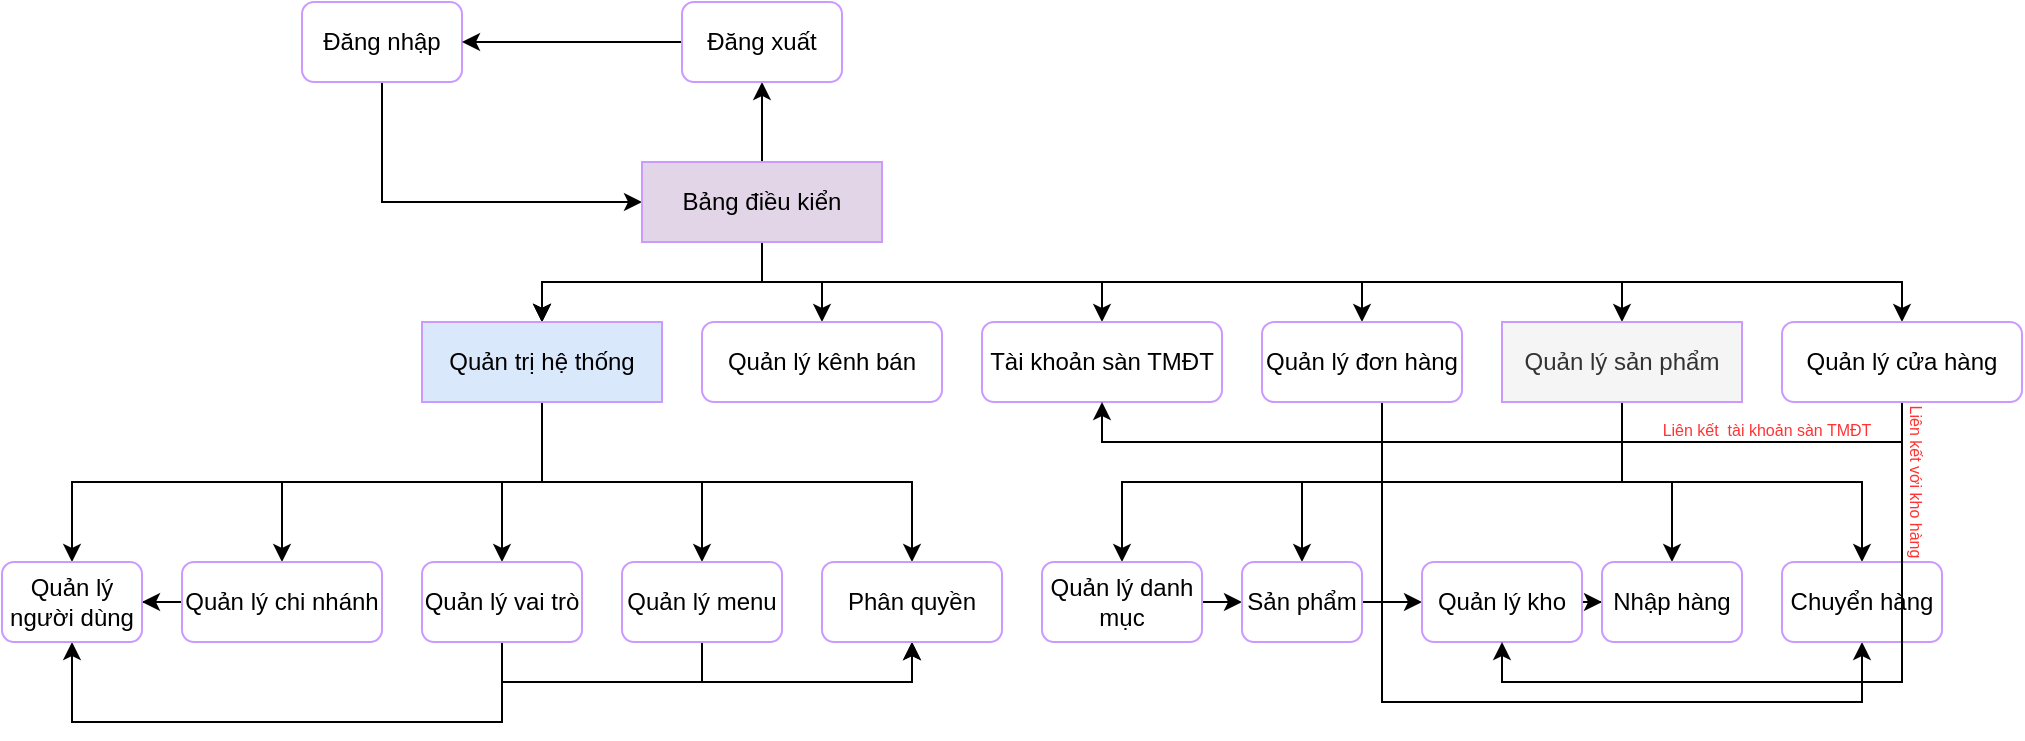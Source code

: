 <mxfile version="20.6.0" type="github">
  <diagram id="prtHgNgQTEPvFCAcTncT" name="Page-1">
    <mxGraphModel dx="1422" dy="697" grid="1" gridSize="10" guides="1" tooltips="1" connect="1" arrows="1" fold="1" page="1" pageScale="1" pageWidth="827" pageHeight="1169" math="0" shadow="0">
      <root>
        <mxCell id="0" />
        <mxCell id="1" parent="0" />
        <mxCell id="GJJw_y2U5pg4ykDyZTBh-6" style="edgeStyle=orthogonalEdgeStyle;rounded=0;orthogonalLoop=1;jettySize=auto;html=1;exitX=0.5;exitY=1;exitDx=0;exitDy=0;entryX=0;entryY=0.5;entryDx=0;entryDy=0;" edge="1" parent="1" source="GJJw_y2U5pg4ykDyZTBh-2" target="GJJw_y2U5pg4ykDyZTBh-3">
          <mxGeometry relative="1" as="geometry" />
        </mxCell>
        <mxCell id="GJJw_y2U5pg4ykDyZTBh-2" value="Đăng nhập" style="rounded=1;whiteSpace=wrap;html=1;strokeColor=#CC99FF;" vertex="1" parent="1">
          <mxGeometry x="150" y="40" width="80" height="40" as="geometry" />
        </mxCell>
        <mxCell id="GJJw_y2U5pg4ykDyZTBh-5" value="" style="edgeStyle=orthogonalEdgeStyle;rounded=0;orthogonalLoop=1;jettySize=auto;html=1;" edge="1" parent="1" source="GJJw_y2U5pg4ykDyZTBh-3" target="GJJw_y2U5pg4ykDyZTBh-4">
          <mxGeometry relative="1" as="geometry" />
        </mxCell>
        <mxCell id="GJJw_y2U5pg4ykDyZTBh-11" value="" style="edgeStyle=orthogonalEdgeStyle;rounded=0;orthogonalLoop=1;jettySize=auto;html=1;" edge="1" parent="1" source="GJJw_y2U5pg4ykDyZTBh-3" target="GJJw_y2U5pg4ykDyZTBh-10">
          <mxGeometry relative="1" as="geometry" />
        </mxCell>
        <mxCell id="GJJw_y2U5pg4ykDyZTBh-12" value="" style="edgeStyle=orthogonalEdgeStyle;rounded=0;orthogonalLoop=1;jettySize=auto;html=1;" edge="1" parent="1" source="GJJw_y2U5pg4ykDyZTBh-3" target="GJJw_y2U5pg4ykDyZTBh-10">
          <mxGeometry relative="1" as="geometry" />
        </mxCell>
        <mxCell id="GJJw_y2U5pg4ykDyZTBh-13" value="" style="edgeStyle=orthogonalEdgeStyle;rounded=0;orthogonalLoop=1;jettySize=auto;html=1;" edge="1" parent="1" source="GJJw_y2U5pg4ykDyZTBh-3" target="GJJw_y2U5pg4ykDyZTBh-10">
          <mxGeometry relative="1" as="geometry" />
        </mxCell>
        <mxCell id="GJJw_y2U5pg4ykDyZTBh-16" style="edgeStyle=orthogonalEdgeStyle;rounded=0;orthogonalLoop=1;jettySize=auto;html=1;exitX=0.5;exitY=1;exitDx=0;exitDy=0;" edge="1" parent="1" source="GJJw_y2U5pg4ykDyZTBh-3" target="GJJw_y2U5pg4ykDyZTBh-15">
          <mxGeometry relative="1" as="geometry" />
        </mxCell>
        <mxCell id="GJJw_y2U5pg4ykDyZTBh-18" style="edgeStyle=orthogonalEdgeStyle;rounded=0;orthogonalLoop=1;jettySize=auto;html=1;exitX=0.5;exitY=1;exitDx=0;exitDy=0;entryX=0.5;entryY=0;entryDx=0;entryDy=0;" edge="1" parent="1" source="GJJw_y2U5pg4ykDyZTBh-3" target="GJJw_y2U5pg4ykDyZTBh-17">
          <mxGeometry relative="1" as="geometry">
            <mxPoint x="594" y="200" as="targetPoint" />
          </mxGeometry>
        </mxCell>
        <mxCell id="GJJw_y2U5pg4ykDyZTBh-35" style="edgeStyle=orthogonalEdgeStyle;rounded=0;orthogonalLoop=1;jettySize=auto;html=1;exitX=0.5;exitY=1;exitDx=0;exitDy=0;" edge="1" parent="1" source="GJJw_y2U5pg4ykDyZTBh-3" target="GJJw_y2U5pg4ykDyZTBh-34">
          <mxGeometry relative="1" as="geometry" />
        </mxCell>
        <mxCell id="GJJw_y2U5pg4ykDyZTBh-37" style="edgeStyle=orthogonalEdgeStyle;rounded=0;orthogonalLoop=1;jettySize=auto;html=1;exitX=0.5;exitY=1;exitDx=0;exitDy=0;" edge="1" parent="1" source="GJJw_y2U5pg4ykDyZTBh-3" target="GJJw_y2U5pg4ykDyZTBh-36">
          <mxGeometry relative="1" as="geometry" />
        </mxCell>
        <mxCell id="GJJw_y2U5pg4ykDyZTBh-58" style="edgeStyle=orthogonalEdgeStyle;rounded=0;orthogonalLoop=1;jettySize=auto;html=1;exitX=0.5;exitY=1;exitDx=0;exitDy=0;" edge="1" parent="1" source="GJJw_y2U5pg4ykDyZTBh-3" target="GJJw_y2U5pg4ykDyZTBh-57">
          <mxGeometry relative="1" as="geometry" />
        </mxCell>
        <mxCell id="GJJw_y2U5pg4ykDyZTBh-3" value="Bảng điều kiển" style="rounded=0;whiteSpace=wrap;html=1;fillColor=#e1d5e7;strokeColor=#CC99FF;" vertex="1" parent="1">
          <mxGeometry x="320" y="120" width="120" height="40" as="geometry" />
        </mxCell>
        <mxCell id="GJJw_y2U5pg4ykDyZTBh-7" style="edgeStyle=orthogonalEdgeStyle;rounded=0;orthogonalLoop=1;jettySize=auto;html=1;exitX=0;exitY=0.5;exitDx=0;exitDy=0;entryX=1;entryY=0.5;entryDx=0;entryDy=0;" edge="1" parent="1" source="GJJw_y2U5pg4ykDyZTBh-4" target="GJJw_y2U5pg4ykDyZTBh-2">
          <mxGeometry relative="1" as="geometry" />
        </mxCell>
        <mxCell id="GJJw_y2U5pg4ykDyZTBh-4" value="Đăng xuất" style="rounded=1;whiteSpace=wrap;html=1;strokeColor=#CC99FF;" vertex="1" parent="1">
          <mxGeometry x="340" y="40" width="80" height="40" as="geometry" />
        </mxCell>
        <mxCell id="GJJw_y2U5pg4ykDyZTBh-21" style="edgeStyle=orthogonalEdgeStyle;rounded=0;orthogonalLoop=1;jettySize=auto;html=1;exitX=0.5;exitY=1;exitDx=0;exitDy=0;entryX=0.5;entryY=0;entryDx=0;entryDy=0;" edge="1" parent="1" source="GJJw_y2U5pg4ykDyZTBh-10" target="GJJw_y2U5pg4ykDyZTBh-19">
          <mxGeometry relative="1" as="geometry" />
        </mxCell>
        <mxCell id="GJJw_y2U5pg4ykDyZTBh-22" style="edgeStyle=orthogonalEdgeStyle;rounded=0;orthogonalLoop=1;jettySize=auto;html=1;exitX=0.5;exitY=1;exitDx=0;exitDy=0;entryX=0.5;entryY=0;entryDx=0;entryDy=0;" edge="1" parent="1" source="GJJw_y2U5pg4ykDyZTBh-10" target="GJJw_y2U5pg4ykDyZTBh-20">
          <mxGeometry relative="1" as="geometry" />
        </mxCell>
        <mxCell id="GJJw_y2U5pg4ykDyZTBh-25" style="edgeStyle=orthogonalEdgeStyle;rounded=0;orthogonalLoop=1;jettySize=auto;html=1;exitX=0.5;exitY=1;exitDx=0;exitDy=0;entryX=0.5;entryY=0;entryDx=0;entryDy=0;" edge="1" parent="1" source="GJJw_y2U5pg4ykDyZTBh-10" target="GJJw_y2U5pg4ykDyZTBh-23">
          <mxGeometry relative="1" as="geometry" />
        </mxCell>
        <mxCell id="GJJw_y2U5pg4ykDyZTBh-27" style="edgeStyle=orthogonalEdgeStyle;rounded=0;orthogonalLoop=1;jettySize=auto;html=1;exitX=0.5;exitY=1;exitDx=0;exitDy=0;" edge="1" parent="1" source="GJJw_y2U5pg4ykDyZTBh-10" target="GJJw_y2U5pg4ykDyZTBh-26">
          <mxGeometry relative="1" as="geometry" />
        </mxCell>
        <mxCell id="GJJw_y2U5pg4ykDyZTBh-31" style="edgeStyle=orthogonalEdgeStyle;rounded=0;orthogonalLoop=1;jettySize=auto;html=1;exitX=0.5;exitY=1;exitDx=0;exitDy=0;entryX=0.5;entryY=0;entryDx=0;entryDy=0;" edge="1" parent="1" source="GJJw_y2U5pg4ykDyZTBh-10" target="GJJw_y2U5pg4ykDyZTBh-30">
          <mxGeometry relative="1" as="geometry" />
        </mxCell>
        <mxCell id="GJJw_y2U5pg4ykDyZTBh-10" value="Quản trị hệ thống" style="rounded=0;whiteSpace=wrap;html=1;fillColor=#dae8fc;strokeColor=#CC99FF;" vertex="1" parent="1">
          <mxGeometry x="210" y="200" width="120" height="40" as="geometry" />
        </mxCell>
        <mxCell id="GJJw_y2U5pg4ykDyZTBh-15" value="Quản lý kênh bán" style="rounded=1;whiteSpace=wrap;html=1;strokeColor=#CC99FF;" vertex="1" parent="1">
          <mxGeometry x="350" y="200" width="120" height="40" as="geometry" />
        </mxCell>
        <mxCell id="GJJw_y2U5pg4ykDyZTBh-17" value="Tài khoản sàn TMĐT" style="rounded=1;whiteSpace=wrap;html=1;strokeColor=#CC99FF;" vertex="1" parent="1">
          <mxGeometry x="490" y="200" width="120" height="40" as="geometry" />
        </mxCell>
        <mxCell id="GJJw_y2U5pg4ykDyZTBh-45" style="edgeStyle=orthogonalEdgeStyle;rounded=0;orthogonalLoop=1;jettySize=auto;html=1;exitX=0;exitY=0.5;exitDx=0;exitDy=0;" edge="1" parent="1" source="GJJw_y2U5pg4ykDyZTBh-19" target="GJJw_y2U5pg4ykDyZTBh-30">
          <mxGeometry relative="1" as="geometry" />
        </mxCell>
        <mxCell id="GJJw_y2U5pg4ykDyZTBh-19" value="Quản lý chi nhánh" style="rounded=1;whiteSpace=wrap;html=1;strokeColor=#CC99FF;" vertex="1" parent="1">
          <mxGeometry x="90" y="320" width="100" height="40" as="geometry" />
        </mxCell>
        <mxCell id="GJJw_y2U5pg4ykDyZTBh-28" style="edgeStyle=orthogonalEdgeStyle;rounded=0;orthogonalLoop=1;jettySize=auto;html=1;exitX=0.5;exitY=1;exitDx=0;exitDy=0;entryX=0.5;entryY=1;entryDx=0;entryDy=0;" edge="1" parent="1" source="GJJw_y2U5pg4ykDyZTBh-20" target="GJJw_y2U5pg4ykDyZTBh-26">
          <mxGeometry relative="1" as="geometry" />
        </mxCell>
        <mxCell id="GJJw_y2U5pg4ykDyZTBh-71" style="edgeStyle=orthogonalEdgeStyle;rounded=0;orthogonalLoop=1;jettySize=auto;html=1;exitX=0.5;exitY=1;exitDx=0;exitDy=0;entryX=0.5;entryY=1;entryDx=0;entryDy=0;fontSize=8;fontColor=#FF3333;" edge="1" parent="1" source="GJJw_y2U5pg4ykDyZTBh-20" target="GJJw_y2U5pg4ykDyZTBh-30">
          <mxGeometry relative="1" as="geometry">
            <Array as="points">
              <mxPoint x="250" y="400" />
              <mxPoint x="35" y="400" />
            </Array>
          </mxGeometry>
        </mxCell>
        <mxCell id="GJJw_y2U5pg4ykDyZTBh-20" value="Quản lý vai trò" style="rounded=1;whiteSpace=wrap;html=1;strokeColor=#CC99FF;" vertex="1" parent="1">
          <mxGeometry x="210" y="320" width="80" height="40" as="geometry" />
        </mxCell>
        <mxCell id="GJJw_y2U5pg4ykDyZTBh-29" style="edgeStyle=orthogonalEdgeStyle;rounded=0;orthogonalLoop=1;jettySize=auto;html=1;exitX=0.5;exitY=1;exitDx=0;exitDy=0;entryX=0.5;entryY=1;entryDx=0;entryDy=0;" edge="1" parent="1" source="GJJw_y2U5pg4ykDyZTBh-23" target="GJJw_y2U5pg4ykDyZTBh-26">
          <mxGeometry relative="1" as="geometry" />
        </mxCell>
        <mxCell id="GJJw_y2U5pg4ykDyZTBh-23" value="Quản lý menu" style="rounded=1;whiteSpace=wrap;html=1;strokeColor=#CC99FF;" vertex="1" parent="1">
          <mxGeometry x="310" y="320" width="80" height="40" as="geometry" />
        </mxCell>
        <mxCell id="GJJw_y2U5pg4ykDyZTBh-26" value="Phân quyền" style="rounded=1;whiteSpace=wrap;html=1;strokeColor=#CC99FF;" vertex="1" parent="1">
          <mxGeometry x="410" y="320" width="90" height="40" as="geometry" />
        </mxCell>
        <mxCell id="GJJw_y2U5pg4ykDyZTBh-30" value="Quản lý người dùng" style="rounded=1;whiteSpace=wrap;html=1;strokeColor=#CC99FF;" vertex="1" parent="1">
          <mxGeometry y="320" width="70" height="40" as="geometry" />
        </mxCell>
        <mxCell id="GJJw_y2U5pg4ykDyZTBh-56" style="edgeStyle=orthogonalEdgeStyle;rounded=0;orthogonalLoop=1;jettySize=auto;html=1;exitX=0.5;exitY=1;exitDx=0;exitDy=0;entryX=0.5;entryY=1;entryDx=0;entryDy=0;" edge="1" parent="1" source="GJJw_y2U5pg4ykDyZTBh-34" target="GJJw_y2U5pg4ykDyZTBh-53">
          <mxGeometry relative="1" as="geometry">
            <Array as="points">
              <mxPoint x="690" y="240" />
              <mxPoint x="690" y="390" />
              <mxPoint x="930" y="390" />
            </Array>
          </mxGeometry>
        </mxCell>
        <mxCell id="GJJw_y2U5pg4ykDyZTBh-34" value="Quản lý đơn hàng" style="rounded=1;whiteSpace=wrap;html=1;strokeColor=#CC99FF;" vertex="1" parent="1">
          <mxGeometry x="630" y="200" width="100" height="40" as="geometry" />
        </mxCell>
        <mxCell id="GJJw_y2U5pg4ykDyZTBh-41" style="edgeStyle=orthogonalEdgeStyle;rounded=0;orthogonalLoop=1;jettySize=auto;html=1;exitX=0.5;exitY=1;exitDx=0;exitDy=0;" edge="1" parent="1" source="GJJw_y2U5pg4ykDyZTBh-36" target="GJJw_y2U5pg4ykDyZTBh-40">
          <mxGeometry relative="1" as="geometry" />
        </mxCell>
        <mxCell id="GJJw_y2U5pg4ykDyZTBh-43" style="edgeStyle=orthogonalEdgeStyle;rounded=0;orthogonalLoop=1;jettySize=auto;html=1;exitX=0.5;exitY=1;exitDx=0;exitDy=0;entryX=0.5;entryY=0;entryDx=0;entryDy=0;" edge="1" parent="1" source="GJJw_y2U5pg4ykDyZTBh-36" target="GJJw_y2U5pg4ykDyZTBh-42">
          <mxGeometry relative="1" as="geometry" />
        </mxCell>
        <mxCell id="GJJw_y2U5pg4ykDyZTBh-49" style="edgeStyle=orthogonalEdgeStyle;rounded=0;orthogonalLoop=1;jettySize=auto;html=1;" edge="1" parent="1" source="GJJw_y2U5pg4ykDyZTBh-36" target="GJJw_y2U5pg4ykDyZTBh-48">
          <mxGeometry relative="1" as="geometry" />
        </mxCell>
        <mxCell id="GJJw_y2U5pg4ykDyZTBh-54" style="edgeStyle=orthogonalEdgeStyle;rounded=0;orthogonalLoop=1;jettySize=auto;html=1;exitX=0.5;exitY=1;exitDx=0;exitDy=0;" edge="1" parent="1" source="GJJw_y2U5pg4ykDyZTBh-36" target="GJJw_y2U5pg4ykDyZTBh-53">
          <mxGeometry relative="1" as="geometry" />
        </mxCell>
        <mxCell id="GJJw_y2U5pg4ykDyZTBh-36" value="Quản lý sản phẩm" style="rounded=0;whiteSpace=wrap;html=1;fillColor=#f5f5f5;fontColor=#333333;strokeColor=#CC99FF;" vertex="1" parent="1">
          <mxGeometry x="750" y="200" width="120" height="40" as="geometry" />
        </mxCell>
        <mxCell id="GJJw_y2U5pg4ykDyZTBh-44" style="edgeStyle=orthogonalEdgeStyle;rounded=0;orthogonalLoop=1;jettySize=auto;html=1;exitX=1;exitY=0.5;exitDx=0;exitDy=0;entryX=0;entryY=0.5;entryDx=0;entryDy=0;" edge="1" parent="1" source="GJJw_y2U5pg4ykDyZTBh-40" target="GJJw_y2U5pg4ykDyZTBh-42">
          <mxGeometry relative="1" as="geometry" />
        </mxCell>
        <mxCell id="GJJw_y2U5pg4ykDyZTBh-40" value="Quản lý danh mục" style="rounded=1;whiteSpace=wrap;html=1;strokeColor=#CC99FF;" vertex="1" parent="1">
          <mxGeometry x="520" y="320" width="80" height="40" as="geometry" />
        </mxCell>
        <mxCell id="GJJw_y2U5pg4ykDyZTBh-47" style="edgeStyle=orthogonalEdgeStyle;rounded=0;orthogonalLoop=1;jettySize=auto;html=1;exitX=1;exitY=0.5;exitDx=0;exitDy=0;" edge="1" parent="1" source="GJJw_y2U5pg4ykDyZTBh-42" target="GJJw_y2U5pg4ykDyZTBh-46">
          <mxGeometry relative="1" as="geometry" />
        </mxCell>
        <mxCell id="GJJw_y2U5pg4ykDyZTBh-42" value="Sản phẩm" style="rounded=1;whiteSpace=wrap;html=1;strokeColor=#CC99FF;" vertex="1" parent="1">
          <mxGeometry x="620" y="320" width="60" height="40" as="geometry" />
        </mxCell>
        <mxCell id="GJJw_y2U5pg4ykDyZTBh-50" style="edgeStyle=orthogonalEdgeStyle;rounded=0;orthogonalLoop=1;jettySize=auto;html=1;exitX=1;exitY=0.5;exitDx=0;exitDy=0;" edge="1" parent="1" source="GJJw_y2U5pg4ykDyZTBh-46" target="GJJw_y2U5pg4ykDyZTBh-48">
          <mxGeometry relative="1" as="geometry" />
        </mxCell>
        <mxCell id="GJJw_y2U5pg4ykDyZTBh-46" value="Quản lý kho" style="rounded=1;whiteSpace=wrap;html=1;strokeColor=#CC99FF;" vertex="1" parent="1">
          <mxGeometry x="710" y="320" width="80" height="40" as="geometry" />
        </mxCell>
        <mxCell id="GJJw_y2U5pg4ykDyZTBh-48" value="Nhập hàng" style="rounded=1;whiteSpace=wrap;html=1;strokeColor=#CC99FF;" vertex="1" parent="1">
          <mxGeometry x="800" y="320" width="70" height="40" as="geometry" />
        </mxCell>
        <mxCell id="GJJw_y2U5pg4ykDyZTBh-53" value="Chuyển hàng" style="rounded=1;whiteSpace=wrap;html=1;strokeColor=#CC99FF;" vertex="1" parent="1">
          <mxGeometry x="890" y="320" width="80" height="40" as="geometry" />
        </mxCell>
        <mxCell id="GJJw_y2U5pg4ykDyZTBh-62" style="edgeStyle=orthogonalEdgeStyle;rounded=0;orthogonalLoop=1;jettySize=auto;html=1;exitX=0.5;exitY=1;exitDx=0;exitDy=0;entryX=0.5;entryY=1;entryDx=0;entryDy=0;" edge="1" parent="1" source="GJJw_y2U5pg4ykDyZTBh-57" target="GJJw_y2U5pg4ykDyZTBh-17">
          <mxGeometry relative="1" as="geometry" />
        </mxCell>
        <mxCell id="GJJw_y2U5pg4ykDyZTBh-69" value="Liên kết&amp;nbsp; tài khoản sàn TMĐT" style="edgeLabel;html=1;align=center;verticalAlign=middle;resizable=0;points=[];fontSize=8;fontColor=#FF3333;" vertex="1" connectable="0" parent="GJJw_y2U5pg4ykDyZTBh-62">
          <mxGeometry x="-0.596" y="-2" relative="1" as="geometry">
            <mxPoint x="1" y="-4" as="offset" />
          </mxGeometry>
        </mxCell>
        <mxCell id="GJJw_y2U5pg4ykDyZTBh-66" style="edgeStyle=orthogonalEdgeStyle;rounded=0;orthogonalLoop=1;jettySize=auto;html=1;exitX=0.5;exitY=1;exitDx=0;exitDy=0;entryX=0.5;entryY=1;entryDx=0;entryDy=0;" edge="1" parent="1" source="GJJw_y2U5pg4ykDyZTBh-57" target="GJJw_y2U5pg4ykDyZTBh-46">
          <mxGeometry relative="1" as="geometry" />
        </mxCell>
        <mxCell id="GJJw_y2U5pg4ykDyZTBh-67" value="Liên kết với kho hàng" style="edgeLabel;html=1;align=center;verticalAlign=middle;resizable=0;points=[];rotation=90;fontSize=8;fontStyle=0;fontColor=#FF3333;" vertex="1" connectable="0" parent="GJJw_y2U5pg4ykDyZTBh-66">
          <mxGeometry x="-0.778" y="2" relative="1" as="geometry">
            <mxPoint x="5" y="-1" as="offset" />
          </mxGeometry>
        </mxCell>
        <mxCell id="GJJw_y2U5pg4ykDyZTBh-57" value="Quản lý cửa hàng" style="rounded=1;whiteSpace=wrap;html=1;strokeColor=#CC99FF;" vertex="1" parent="1">
          <mxGeometry x="890" y="200" width="120" height="40" as="geometry" />
        </mxCell>
      </root>
    </mxGraphModel>
  </diagram>
</mxfile>
